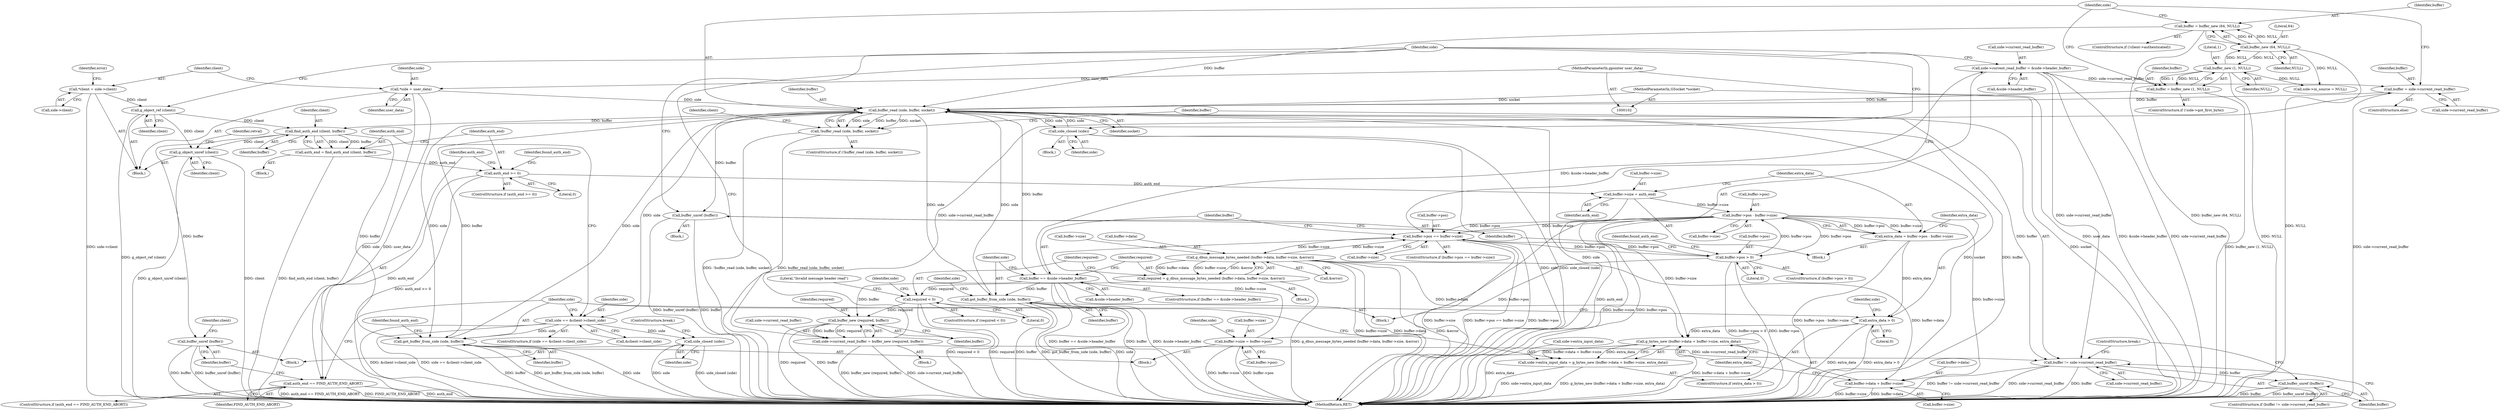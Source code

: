 digraph "0_flatpak_52346bf187b5a7f1c0fe9075b328b7ad6abe78f6_2@API" {
"1000365" [label="(Call,side->current_read_buffer = &side->header_buffer)"];
"1000316" [label="(Call,buffer == &side->header_buffer)"];
"1000163" [label="(Call,buffer_read (side, buffer, socket))"];
"1000291" [label="(Call,got_buffer_from_side (side, buffer))"];
"1000220" [label="(Call,side == &client->client_side)"];
"1000230" [label="(Call,find_auth_end (client, buffer))"];
"1000126" [label="(Call,g_object_ref (client))"];
"1000112" [label="(Call,*client = side->client)"];
"1000342" [label="(Call,side_closed (side))"];
"1000108" [label="(Call,*side = user_data)"];
"1000105" [label="(MethodParameterIn,gpointer user_data)"];
"1000355" [label="(Call,got_buffer_from_side (side, buffer))"];
"1000150" [label="(Call,buffer = buffer_new (64, NULL))"];
"1000152" [label="(Call,buffer_new (64, NULL))"];
"1000141" [label="(Call,buffer_new (1, NULL))"];
"1000156" [label="(Call,buffer = side->current_read_buffer)"];
"1000346" [label="(Call,side->current_read_buffer = buffer_new (required, buffer))"];
"1000350" [label="(Call,buffer_new (required, buffer))"];
"1000336" [label="(Call,required < 0)"];
"1000324" [label="(Call,required = g_dbus_message_bytes_needed (buffer->data, buffer->size, &error))"];
"1000326" [label="(Call,g_dbus_message_bytes_needed (buffer->data, buffer->size, &error))"];
"1000307" [label="(Call,buffer->pos == buffer->size)"];
"1000184" [label="(Call,buffer->pos > 0)"];
"1000248" [label="(Call,buffer->pos - buffer->size)"];
"1000241" [label="(Call,buffer->size = auth_end)"];
"1000234" [label="(Call,auth_end >= 0)"];
"1000228" [label="(Call,auth_end = find_auth_end (client, buffer))"];
"1000195" [label="(Call,buffer->size = buffer->pos)"];
"1000365" [label="(Call,side->current_read_buffer = &side->header_buffer)"];
"1000139" [label="(Call,buffer = buffer_new (1, NULL))"];
"1000103" [label="(MethodParameterIn,GSocket *socket)"];
"1000162" [label="(Call,!buffer_read (side, buffer, socket))"];
"1000169" [label="(Call,buffer != side->current_read_buffer)"];
"1000174" [label="(Call,buffer_unref (buffer))"];
"1000288" [label="(Call,side_closed (side))"];
"1000263" [label="(Call,g_bytes_new (buffer->data + buffer->size, extra_data))"];
"1000259" [label="(Call,side->extra_input_data = g_bytes_new (buffer->data + buffer->size, extra_data))"];
"1000264" [label="(Call,buffer->data + buffer->size)"];
"1000246" [label="(Call,extra_data = buffer->pos - buffer->size)"];
"1000256" [label="(Call,extra_data > 0)"];
"1000274" [label="(Call,auth_end == FIND_AUTH_END_ABORT)"];
"1000278" [label="(Call,buffer_unref (buffer))"];
"1000386" [label="(Call,g_object_unref (client))"];
"1000303" [label="(Call,buffer_unref (buffer))"];
"1000219" [label="(ControlStructure,if (side == &client->client_side))"];
"1000263" [label="(Call,g_bytes_new (buffer->data + buffer->size, extra_data))"];
"1000274" [label="(Call,auth_end == FIND_AUTH_END_ABORT)"];
"1000150" [label="(Call,buffer = buffer_new (64, NULL))"];
"1000357" [label="(Identifier,buffer)"];
"1000156" [label="(Call,buffer = side->current_read_buffer)"];
"1000163" [label="(Call,buffer_read (side, buffer, socket))"];
"1000249" [label="(Call,buffer->pos)"];
"1000245" [label="(Identifier,auth_end)"];
"1000161" [label="(ControlStructure,if (!buffer_read (side, buffer, socket)))"];
"1000378" [label="(Call,side->in_source = NULL)"];
"1000257" [label="(Identifier,extra_data)"];
"1000303" [label="(Call,buffer_unref (buffer))"];
"1000176" [label="(ControlStructure,break;)"];
"1000199" [label="(Call,buffer->pos)"];
"1000232" [label="(Identifier,buffer)"];
"1000192" [label="(Identifier,found_auth_end)"];
"1000229" [label="(Identifier,auth_end)"];
"1000291" [label="(Call,got_buffer_from_side (side, buffer))"];
"1000165" [label="(Identifier,buffer)"];
"1000292" [label="(Identifier,side)"];
"1000143" [label="(Identifier,NULL)"];
"1000275" [label="(Identifier,auth_end)"];
"1000154" [label="(Identifier,NULL)"];
"1000345" [label="(Block,)"];
"1000304" [label="(Identifier,buffer)"];
"1000196" [label="(Call,buffer->size)"];
"1000134" [label="(ControlStructure,if (!side->got_first_byte))"];
"1000390" [label="(MethodReturn,RET)"];
"1000239" [label="(Identifier,found_auth_end)"];
"1000230" [label="(Call,find_auth_end (client, buffer))"];
"1000366" [label="(Call,side->current_read_buffer)"];
"1000278" [label="(Call,buffer_unref (buffer))"];
"1000222" [label="(Call,&client->client_side)"];
"1000369" [label="(Call,&side->header_buffer)"];
"1000327" [label="(Call,buffer->data)"];
"1000183" [label="(ControlStructure,if (buffer->pos > 0))"];
"1000356" [label="(Identifier,side)"];
"1000228" [label="(Call,auth_end = find_auth_end (client, buffer))"];
"1000306" [label="(ControlStructure,if (buffer->pos == buffer->size))"];
"1000361" [label="(Identifier,side)"];
"1000293" [label="(Identifier,buffer)"];
"1000185" [label="(Call,buffer->pos)"];
"1000166" [label="(Identifier,socket)"];
"1000288" [label="(Call,side_closed (side))"];
"1000261" [label="(Identifier,side)"];
"1000142" [label="(Literal,1)"];
"1000127" [label="(Identifier,client)"];
"1000277" [label="(Block,)"];
"1000170" [label="(Identifier,buffer)"];
"1000339" [label="(Block,)"];
"1000236" [label="(Literal,0)"];
"1000140" [label="(Identifier,buffer)"];
"1000283" [label="(Identifier,client)"];
"1000205" [label="(Identifier,side)"];
"1000290" [label="(ControlStructure,break;)"];
"1000131" [label="(Identifier,side)"];
"1000318" [label="(Call,&side->header_buffer)"];
"1000174" [label="(Call,buffer_unref (buffer))"];
"1000350" [label="(Call,buffer_new (required, buffer))"];
"1000164" [label="(Identifier,side)"];
"1000184" [label="(Call,buffer->pos > 0)"];
"1000307" [label="(Call,buffer->pos == buffer->size)"];
"1000260" [label="(Call,side->extra_input_data)"];
"1000141" [label="(Call,buffer_new (1, NULL))"];
"1000346" [label="(Call,side->current_read_buffer = buffer_new (required, buffer))"];
"1000233" [label="(ControlStructure,if (auth_end >= 0))"];
"1000343" [label="(Identifier,side)"];
"1000151" [label="(Identifier,buffer)"];
"1000126" [label="(Call,g_object_ref (client))"];
"1000259" [label="(Call,side->extra_input_data = g_bytes_new (buffer->data + buffer->size, extra_data))"];
"1000139" [label="(Call,buffer = buffer_new (1, NULL))"];
"1000221" [label="(Identifier,side)"];
"1000235" [label="(Identifier,auth_end)"];
"1000237" [label="(Block,)"];
"1000333" [label="(Call,&error)"];
"1000231" [label="(Identifier,client)"];
"1000342" [label="(Call,side_closed (side))"];
"1000387" [label="(Identifier,client)"];
"1000268" [label="(Call,buffer->size)"];
"1000354" [label="(Block,)"];
"1000119" [label="(Identifier,error)"];
"1000157" [label="(Identifier,buffer)"];
"1000324" [label="(Call,required = g_dbus_message_bytes_needed (buffer->data, buffer->size, &error))"];
"1000103" [label="(MethodParameterIn,GSocket *socket)"];
"1000295" [label="(Identifier,found_auth_end)"];
"1000352" [label="(Identifier,buffer)"];
"1000158" [label="(Call,side->current_read_buffer)"];
"1000302" [label="(Block,)"];
"1000311" [label="(Call,buffer->size)"];
"1000315" [label="(ControlStructure,if (buffer == &side->header_buffer))"];
"1000279" [label="(Identifier,buffer)"];
"1000317" [label="(Identifier,buffer)"];
"1000169" [label="(Call,buffer != side->current_read_buffer)"];
"1000189" [label="(Block,)"];
"1000247" [label="(Identifier,extra_data)"];
"1000109" [label="(Identifier,side)"];
"1000256" [label="(Call,extra_data > 0)"];
"1000168" [label="(ControlStructure,if (buffer != side->current_read_buffer))"];
"1000188" [label="(Literal,0)"];
"1000264" [label="(Call,buffer->data + buffer->size)"];
"1000338" [label="(Literal,0)"];
"1000330" [label="(Call,buffer->size)"];
"1000348" [label="(Identifier,side)"];
"1000322" [label="(Block,)"];
"1000110" [label="(Identifier,user_data)"];
"1000195" [label="(Call,buffer->size = buffer->pos)"];
"1000112" [label="(Call,*client = side->client)"];
"1000220" [label="(Call,side == &client->client_side)"];
"1000153" [label="(Literal,64)"];
"1000325" [label="(Identifier,required)"];
"1000180" [label="(Identifier,client)"];
"1000351" [label="(Identifier,required)"];
"1000234" [label="(Call,auth_end >= 0)"];
"1000248" [label="(Call,buffer->pos - buffer->size)"];
"1000246" [label="(Call,extra_data = buffer->pos - buffer->size)"];
"1000273" [label="(ControlStructure,if (auth_end == FIND_AUTH_END_ABORT))"];
"1000326" [label="(Call,g_dbus_message_bytes_needed (buffer->data, buffer->size, &error))"];
"1000386" [label="(Call,g_object_unref (client))"];
"1000265" [label="(Call,buffer->data)"];
"1000175" [label="(Identifier,buffer)"];
"1000365" [label="(Call,side->current_read_buffer = &side->header_buffer)"];
"1000162" [label="(Call,!buffer_read (side, buffer, socket))"];
"1000155" [label="(ControlStructure,else)"];
"1000108" [label="(Call,*side = user_data)"];
"1000271" [label="(Identifier,extra_data)"];
"1000242" [label="(Call,buffer->size)"];
"1000258" [label="(Literal,0)"];
"1000389" [label="(Identifier,retval)"];
"1000289" [label="(Identifier,side)"];
"1000113" [label="(Identifier,client)"];
"1000341" [label="(Literal,\"Invalid message header read\")"];
"1000241" [label="(Call,buffer->size = auth_end)"];
"1000114" [label="(Call,side->client)"];
"1000347" [label="(Call,side->current_read_buffer)"];
"1000337" [label="(Identifier,required)"];
"1000335" [label="(ControlStructure,if (required < 0))"];
"1000355" [label="(Call,got_buffer_from_side (side, buffer))"];
"1000145" [label="(ControlStructure,if (!client->authenticated))"];
"1000308" [label="(Call,buffer->pos)"];
"1000105" [label="(MethodParameterIn,gpointer user_data)"];
"1000316" [label="(Call,buffer == &side->header_buffer)"];
"1000152" [label="(Call,buffer_new (64, NULL))"];
"1000252" [label="(Call,buffer->size)"];
"1000336" [label="(Call,required < 0)"];
"1000106" [label="(Block,)"];
"1000276" [label="(Identifier,FIND_AUTH_END_ABORT)"];
"1000226" [label="(Block,)"];
"1000171" [label="(Call,side->current_read_buffer)"];
"1000255" [label="(ControlStructure,if (extra_data > 0))"];
"1000365" -> "1000354"  [label="AST: "];
"1000365" -> "1000369"  [label="CFG: "];
"1000366" -> "1000365"  [label="AST: "];
"1000369" -> "1000365"  [label="AST: "];
"1000131" -> "1000365"  [label="CFG: "];
"1000365" -> "1000390"  [label="DDG: &side->header_buffer"];
"1000365" -> "1000390"  [label="DDG: side->current_read_buffer"];
"1000365" -> "1000156"  [label="DDG: side->current_read_buffer"];
"1000365" -> "1000169"  [label="DDG: side->current_read_buffer"];
"1000316" -> "1000365"  [label="DDG: &side->header_buffer"];
"1000316" -> "1000315"  [label="AST: "];
"1000316" -> "1000318"  [label="CFG: "];
"1000317" -> "1000316"  [label="AST: "];
"1000318" -> "1000316"  [label="AST: "];
"1000325" -> "1000316"  [label="CFG: "];
"1000356" -> "1000316"  [label="CFG: "];
"1000316" -> "1000390"  [label="DDG: &side->header_buffer"];
"1000316" -> "1000390"  [label="DDG: buffer == &side->header_buffer"];
"1000316" -> "1000390"  [label="DDG: buffer"];
"1000163" -> "1000316"  [label="DDG: buffer"];
"1000316" -> "1000350"  [label="DDG: buffer"];
"1000316" -> "1000355"  [label="DDG: buffer"];
"1000163" -> "1000162"  [label="AST: "];
"1000163" -> "1000166"  [label="CFG: "];
"1000164" -> "1000163"  [label="AST: "];
"1000165" -> "1000163"  [label="AST: "];
"1000166" -> "1000163"  [label="AST: "];
"1000162" -> "1000163"  [label="CFG: "];
"1000163" -> "1000390"  [label="DDG: side"];
"1000163" -> "1000390"  [label="DDG: socket"];
"1000163" -> "1000390"  [label="DDG: buffer"];
"1000163" -> "1000162"  [label="DDG: side"];
"1000163" -> "1000162"  [label="DDG: buffer"];
"1000163" -> "1000162"  [label="DDG: socket"];
"1000291" -> "1000163"  [label="DDG: side"];
"1000342" -> "1000163"  [label="DDG: side"];
"1000108" -> "1000163"  [label="DDG: side"];
"1000355" -> "1000163"  [label="DDG: side"];
"1000150" -> "1000163"  [label="DDG: buffer"];
"1000156" -> "1000163"  [label="DDG: buffer"];
"1000139" -> "1000163"  [label="DDG: buffer"];
"1000103" -> "1000163"  [label="DDG: socket"];
"1000163" -> "1000169"  [label="DDG: buffer"];
"1000163" -> "1000220"  [label="DDG: side"];
"1000163" -> "1000230"  [label="DDG: buffer"];
"1000163" -> "1000291"  [label="DDG: side"];
"1000163" -> "1000291"  [label="DDG: buffer"];
"1000163" -> "1000303"  [label="DDG: buffer"];
"1000163" -> "1000342"  [label="DDG: side"];
"1000163" -> "1000355"  [label="DDG: side"];
"1000291" -> "1000189"  [label="AST: "];
"1000291" -> "1000293"  [label="CFG: "];
"1000292" -> "1000291"  [label="AST: "];
"1000293" -> "1000291"  [label="AST: "];
"1000295" -> "1000291"  [label="CFG: "];
"1000291" -> "1000390"  [label="DDG: got_buffer_from_side (side, buffer)"];
"1000291" -> "1000390"  [label="DDG: side"];
"1000291" -> "1000390"  [label="DDG: buffer"];
"1000220" -> "1000291"  [label="DDG: side"];
"1000230" -> "1000291"  [label="DDG: buffer"];
"1000220" -> "1000219"  [label="AST: "];
"1000220" -> "1000222"  [label="CFG: "];
"1000221" -> "1000220"  [label="AST: "];
"1000222" -> "1000220"  [label="AST: "];
"1000229" -> "1000220"  [label="CFG: "];
"1000292" -> "1000220"  [label="CFG: "];
"1000220" -> "1000390"  [label="DDG: &client->client_side"];
"1000220" -> "1000390"  [label="DDG: side == &client->client_side"];
"1000220" -> "1000288"  [label="DDG: side"];
"1000230" -> "1000228"  [label="AST: "];
"1000230" -> "1000232"  [label="CFG: "];
"1000231" -> "1000230"  [label="AST: "];
"1000232" -> "1000230"  [label="AST: "];
"1000228" -> "1000230"  [label="CFG: "];
"1000230" -> "1000228"  [label="DDG: client"];
"1000230" -> "1000228"  [label="DDG: buffer"];
"1000126" -> "1000230"  [label="DDG: client"];
"1000230" -> "1000278"  [label="DDG: buffer"];
"1000230" -> "1000386"  [label="DDG: client"];
"1000126" -> "1000106"  [label="AST: "];
"1000126" -> "1000127"  [label="CFG: "];
"1000127" -> "1000126"  [label="AST: "];
"1000131" -> "1000126"  [label="CFG: "];
"1000126" -> "1000390"  [label="DDG: g_object_ref (client)"];
"1000112" -> "1000126"  [label="DDG: client"];
"1000126" -> "1000386"  [label="DDG: client"];
"1000112" -> "1000106"  [label="AST: "];
"1000112" -> "1000114"  [label="CFG: "];
"1000113" -> "1000112"  [label="AST: "];
"1000114" -> "1000112"  [label="AST: "];
"1000119" -> "1000112"  [label="CFG: "];
"1000112" -> "1000390"  [label="DDG: side->client"];
"1000342" -> "1000339"  [label="AST: "];
"1000342" -> "1000343"  [label="CFG: "];
"1000343" -> "1000342"  [label="AST: "];
"1000131" -> "1000342"  [label="CFG: "];
"1000342" -> "1000390"  [label="DDG: side"];
"1000342" -> "1000390"  [label="DDG: side_closed (side)"];
"1000108" -> "1000106"  [label="AST: "];
"1000108" -> "1000110"  [label="CFG: "];
"1000109" -> "1000108"  [label="AST: "];
"1000110" -> "1000108"  [label="AST: "];
"1000113" -> "1000108"  [label="CFG: "];
"1000108" -> "1000390"  [label="DDG: user_data"];
"1000108" -> "1000390"  [label="DDG: side"];
"1000105" -> "1000108"  [label="DDG: user_data"];
"1000105" -> "1000102"  [label="AST: "];
"1000105" -> "1000390"  [label="DDG: user_data"];
"1000355" -> "1000354"  [label="AST: "];
"1000355" -> "1000357"  [label="CFG: "];
"1000356" -> "1000355"  [label="AST: "];
"1000357" -> "1000355"  [label="AST: "];
"1000361" -> "1000355"  [label="CFG: "];
"1000355" -> "1000390"  [label="DDG: side"];
"1000355" -> "1000390"  [label="DDG: buffer"];
"1000355" -> "1000390"  [label="DDG: got_buffer_from_side (side, buffer)"];
"1000150" -> "1000145"  [label="AST: "];
"1000150" -> "1000152"  [label="CFG: "];
"1000151" -> "1000150"  [label="AST: "];
"1000152" -> "1000150"  [label="AST: "];
"1000164" -> "1000150"  [label="CFG: "];
"1000150" -> "1000390"  [label="DDG: buffer_new (64, NULL)"];
"1000152" -> "1000150"  [label="DDG: 64"];
"1000152" -> "1000150"  [label="DDG: NULL"];
"1000152" -> "1000154"  [label="CFG: "];
"1000153" -> "1000152"  [label="AST: "];
"1000154" -> "1000152"  [label="AST: "];
"1000152" -> "1000390"  [label="DDG: NULL"];
"1000152" -> "1000141"  [label="DDG: NULL"];
"1000141" -> "1000152"  [label="DDG: NULL"];
"1000152" -> "1000378"  [label="DDG: NULL"];
"1000141" -> "1000139"  [label="AST: "];
"1000141" -> "1000143"  [label="CFG: "];
"1000142" -> "1000141"  [label="AST: "];
"1000143" -> "1000141"  [label="AST: "];
"1000139" -> "1000141"  [label="CFG: "];
"1000141" -> "1000390"  [label="DDG: NULL"];
"1000141" -> "1000139"  [label="DDG: 1"];
"1000141" -> "1000139"  [label="DDG: NULL"];
"1000141" -> "1000378"  [label="DDG: NULL"];
"1000156" -> "1000155"  [label="AST: "];
"1000156" -> "1000158"  [label="CFG: "];
"1000157" -> "1000156"  [label="AST: "];
"1000158" -> "1000156"  [label="AST: "];
"1000164" -> "1000156"  [label="CFG: "];
"1000156" -> "1000390"  [label="DDG: side->current_read_buffer"];
"1000346" -> "1000156"  [label="DDG: side->current_read_buffer"];
"1000346" -> "1000345"  [label="AST: "];
"1000346" -> "1000350"  [label="CFG: "];
"1000347" -> "1000346"  [label="AST: "];
"1000350" -> "1000346"  [label="AST: "];
"1000131" -> "1000346"  [label="CFG: "];
"1000346" -> "1000390"  [label="DDG: side->current_read_buffer"];
"1000346" -> "1000390"  [label="DDG: buffer_new (required, buffer)"];
"1000346" -> "1000169"  [label="DDG: side->current_read_buffer"];
"1000350" -> "1000346"  [label="DDG: required"];
"1000350" -> "1000346"  [label="DDG: buffer"];
"1000350" -> "1000352"  [label="CFG: "];
"1000351" -> "1000350"  [label="AST: "];
"1000352" -> "1000350"  [label="AST: "];
"1000350" -> "1000390"  [label="DDG: required"];
"1000350" -> "1000390"  [label="DDG: buffer"];
"1000336" -> "1000350"  [label="DDG: required"];
"1000336" -> "1000335"  [label="AST: "];
"1000336" -> "1000338"  [label="CFG: "];
"1000337" -> "1000336"  [label="AST: "];
"1000338" -> "1000336"  [label="AST: "];
"1000341" -> "1000336"  [label="CFG: "];
"1000348" -> "1000336"  [label="CFG: "];
"1000336" -> "1000390"  [label="DDG: required < 0"];
"1000336" -> "1000390"  [label="DDG: required"];
"1000324" -> "1000336"  [label="DDG: required"];
"1000324" -> "1000322"  [label="AST: "];
"1000324" -> "1000326"  [label="CFG: "];
"1000325" -> "1000324"  [label="AST: "];
"1000326" -> "1000324"  [label="AST: "];
"1000337" -> "1000324"  [label="CFG: "];
"1000324" -> "1000390"  [label="DDG: g_dbus_message_bytes_needed (buffer->data, buffer->size, &error)"];
"1000326" -> "1000324"  [label="DDG: buffer->data"];
"1000326" -> "1000324"  [label="DDG: buffer->size"];
"1000326" -> "1000324"  [label="DDG: &error"];
"1000326" -> "1000333"  [label="CFG: "];
"1000327" -> "1000326"  [label="AST: "];
"1000330" -> "1000326"  [label="AST: "];
"1000333" -> "1000326"  [label="AST: "];
"1000326" -> "1000390"  [label="DDG: &error"];
"1000326" -> "1000390"  [label="DDG: buffer->size"];
"1000326" -> "1000390"  [label="DDG: buffer->data"];
"1000326" -> "1000263"  [label="DDG: buffer->data"];
"1000326" -> "1000264"  [label="DDG: buffer->data"];
"1000326" -> "1000307"  [label="DDG: buffer->size"];
"1000307" -> "1000326"  [label="DDG: buffer->size"];
"1000307" -> "1000306"  [label="AST: "];
"1000307" -> "1000311"  [label="CFG: "];
"1000308" -> "1000307"  [label="AST: "];
"1000311" -> "1000307"  [label="AST: "];
"1000131" -> "1000307"  [label="CFG: "];
"1000317" -> "1000307"  [label="CFG: "];
"1000307" -> "1000390"  [label="DDG: buffer->size"];
"1000307" -> "1000390"  [label="DDG: buffer->pos == buffer->size"];
"1000307" -> "1000390"  [label="DDG: buffer->pos"];
"1000307" -> "1000184"  [label="DDG: buffer->pos"];
"1000184" -> "1000307"  [label="DDG: buffer->pos"];
"1000248" -> "1000307"  [label="DDG: buffer->pos"];
"1000248" -> "1000307"  [label="DDG: buffer->size"];
"1000195" -> "1000307"  [label="DDG: buffer->size"];
"1000184" -> "1000183"  [label="AST: "];
"1000184" -> "1000188"  [label="CFG: "];
"1000185" -> "1000184"  [label="AST: "];
"1000188" -> "1000184"  [label="AST: "];
"1000192" -> "1000184"  [label="CFG: "];
"1000304" -> "1000184"  [label="CFG: "];
"1000184" -> "1000390"  [label="DDG: buffer->pos"];
"1000184" -> "1000390"  [label="DDG: buffer->pos > 0"];
"1000248" -> "1000184"  [label="DDG: buffer->pos"];
"1000184" -> "1000195"  [label="DDG: buffer->pos"];
"1000184" -> "1000248"  [label="DDG: buffer->pos"];
"1000248" -> "1000246"  [label="AST: "];
"1000248" -> "1000252"  [label="CFG: "];
"1000249" -> "1000248"  [label="AST: "];
"1000252" -> "1000248"  [label="AST: "];
"1000246" -> "1000248"  [label="CFG: "];
"1000248" -> "1000390"  [label="DDG: buffer->size"];
"1000248" -> "1000390"  [label="DDG: buffer->pos"];
"1000248" -> "1000246"  [label="DDG: buffer->pos"];
"1000248" -> "1000246"  [label="DDG: buffer->size"];
"1000241" -> "1000248"  [label="DDG: buffer->size"];
"1000248" -> "1000263"  [label="DDG: buffer->size"];
"1000248" -> "1000264"  [label="DDG: buffer->size"];
"1000241" -> "1000237"  [label="AST: "];
"1000241" -> "1000245"  [label="CFG: "];
"1000242" -> "1000241"  [label="AST: "];
"1000245" -> "1000241"  [label="AST: "];
"1000247" -> "1000241"  [label="CFG: "];
"1000241" -> "1000390"  [label="DDG: auth_end"];
"1000234" -> "1000241"  [label="DDG: auth_end"];
"1000234" -> "1000233"  [label="AST: "];
"1000234" -> "1000236"  [label="CFG: "];
"1000235" -> "1000234"  [label="AST: "];
"1000236" -> "1000234"  [label="AST: "];
"1000239" -> "1000234"  [label="CFG: "];
"1000275" -> "1000234"  [label="CFG: "];
"1000234" -> "1000390"  [label="DDG: auth_end >= 0"];
"1000228" -> "1000234"  [label="DDG: auth_end"];
"1000234" -> "1000274"  [label="DDG: auth_end"];
"1000228" -> "1000226"  [label="AST: "];
"1000229" -> "1000228"  [label="AST: "];
"1000235" -> "1000228"  [label="CFG: "];
"1000228" -> "1000390"  [label="DDG: find_auth_end (client, buffer)"];
"1000195" -> "1000189"  [label="AST: "];
"1000195" -> "1000199"  [label="CFG: "];
"1000196" -> "1000195"  [label="AST: "];
"1000199" -> "1000195"  [label="AST: "];
"1000205" -> "1000195"  [label="CFG: "];
"1000195" -> "1000390"  [label="DDG: buffer->pos"];
"1000195" -> "1000390"  [label="DDG: buffer->size"];
"1000139" -> "1000134"  [label="AST: "];
"1000140" -> "1000139"  [label="AST: "];
"1000164" -> "1000139"  [label="CFG: "];
"1000139" -> "1000390"  [label="DDG: buffer_new (1, NULL)"];
"1000103" -> "1000102"  [label="AST: "];
"1000103" -> "1000390"  [label="DDG: socket"];
"1000162" -> "1000161"  [label="AST: "];
"1000170" -> "1000162"  [label="CFG: "];
"1000180" -> "1000162"  [label="CFG: "];
"1000162" -> "1000390"  [label="DDG: buffer_read (side, buffer, socket)"];
"1000162" -> "1000390"  [label="DDG: !buffer_read (side, buffer, socket)"];
"1000169" -> "1000168"  [label="AST: "];
"1000169" -> "1000171"  [label="CFG: "];
"1000170" -> "1000169"  [label="AST: "];
"1000171" -> "1000169"  [label="AST: "];
"1000175" -> "1000169"  [label="CFG: "];
"1000176" -> "1000169"  [label="CFG: "];
"1000169" -> "1000390"  [label="DDG: buffer != side->current_read_buffer"];
"1000169" -> "1000390"  [label="DDG: side->current_read_buffer"];
"1000169" -> "1000390"  [label="DDG: buffer"];
"1000169" -> "1000174"  [label="DDG: buffer"];
"1000174" -> "1000168"  [label="AST: "];
"1000174" -> "1000175"  [label="CFG: "];
"1000175" -> "1000174"  [label="AST: "];
"1000176" -> "1000174"  [label="CFG: "];
"1000174" -> "1000390"  [label="DDG: buffer_unref (buffer)"];
"1000174" -> "1000390"  [label="DDG: buffer"];
"1000288" -> "1000277"  [label="AST: "];
"1000288" -> "1000289"  [label="CFG: "];
"1000289" -> "1000288"  [label="AST: "];
"1000290" -> "1000288"  [label="CFG: "];
"1000288" -> "1000390"  [label="DDG: side"];
"1000288" -> "1000390"  [label="DDG: side_closed (side)"];
"1000263" -> "1000259"  [label="AST: "];
"1000263" -> "1000271"  [label="CFG: "];
"1000264" -> "1000263"  [label="AST: "];
"1000271" -> "1000263"  [label="AST: "];
"1000259" -> "1000263"  [label="CFG: "];
"1000263" -> "1000390"  [label="DDG: buffer->data + buffer->size"];
"1000263" -> "1000390"  [label="DDG: extra_data"];
"1000263" -> "1000259"  [label="DDG: buffer->data + buffer->size"];
"1000263" -> "1000259"  [label="DDG: extra_data"];
"1000256" -> "1000263"  [label="DDG: extra_data"];
"1000259" -> "1000255"  [label="AST: "];
"1000260" -> "1000259"  [label="AST: "];
"1000292" -> "1000259"  [label="CFG: "];
"1000259" -> "1000390"  [label="DDG: side->extra_input_data"];
"1000259" -> "1000390"  [label="DDG: g_bytes_new (buffer->data + buffer->size, extra_data)"];
"1000264" -> "1000268"  [label="CFG: "];
"1000265" -> "1000264"  [label="AST: "];
"1000268" -> "1000264"  [label="AST: "];
"1000271" -> "1000264"  [label="CFG: "];
"1000264" -> "1000390"  [label="DDG: buffer->data"];
"1000264" -> "1000390"  [label="DDG: buffer->size"];
"1000246" -> "1000237"  [label="AST: "];
"1000247" -> "1000246"  [label="AST: "];
"1000257" -> "1000246"  [label="CFG: "];
"1000246" -> "1000390"  [label="DDG: buffer->pos - buffer->size"];
"1000246" -> "1000256"  [label="DDG: extra_data"];
"1000256" -> "1000255"  [label="AST: "];
"1000256" -> "1000258"  [label="CFG: "];
"1000257" -> "1000256"  [label="AST: "];
"1000258" -> "1000256"  [label="AST: "];
"1000261" -> "1000256"  [label="CFG: "];
"1000292" -> "1000256"  [label="CFG: "];
"1000256" -> "1000390"  [label="DDG: extra_data"];
"1000256" -> "1000390"  [label="DDG: extra_data > 0"];
"1000274" -> "1000273"  [label="AST: "];
"1000274" -> "1000276"  [label="CFG: "];
"1000275" -> "1000274"  [label="AST: "];
"1000276" -> "1000274"  [label="AST: "];
"1000279" -> "1000274"  [label="CFG: "];
"1000292" -> "1000274"  [label="CFG: "];
"1000274" -> "1000390"  [label="DDG: auth_end"];
"1000274" -> "1000390"  [label="DDG: auth_end == FIND_AUTH_END_ABORT"];
"1000274" -> "1000390"  [label="DDG: FIND_AUTH_END_ABORT"];
"1000278" -> "1000277"  [label="AST: "];
"1000278" -> "1000279"  [label="CFG: "];
"1000279" -> "1000278"  [label="AST: "];
"1000283" -> "1000278"  [label="CFG: "];
"1000278" -> "1000390"  [label="DDG: buffer_unref (buffer)"];
"1000278" -> "1000390"  [label="DDG: buffer"];
"1000386" -> "1000106"  [label="AST: "];
"1000386" -> "1000387"  [label="CFG: "];
"1000387" -> "1000386"  [label="AST: "];
"1000389" -> "1000386"  [label="CFG: "];
"1000386" -> "1000390"  [label="DDG: client"];
"1000386" -> "1000390"  [label="DDG: g_object_unref (client)"];
"1000303" -> "1000302"  [label="AST: "];
"1000303" -> "1000304"  [label="CFG: "];
"1000304" -> "1000303"  [label="AST: "];
"1000131" -> "1000303"  [label="CFG: "];
"1000303" -> "1000390"  [label="DDG: buffer"];
"1000303" -> "1000390"  [label="DDG: buffer_unref (buffer)"];
}
